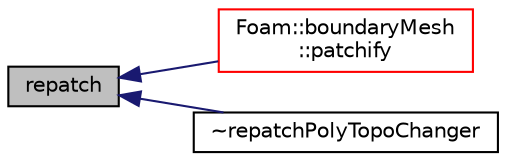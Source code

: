 digraph "repatch"
{
  bgcolor="transparent";
  edge [fontname="Helvetica",fontsize="10",labelfontname="Helvetica",labelfontsize="10"];
  node [fontname="Helvetica",fontsize="10",shape=record];
  rankdir="LR";
  Node3122 [label="repatch",height=0.2,width=0.4,color="black", fillcolor="grey75", style="filled", fontcolor="black"];
  Node3122 -> Node3123 [dir="back",color="midnightblue",fontsize="10",style="solid",fontname="Helvetica"];
  Node3123 [label="Foam::boundaryMesh\l::patchify",height=0.2,width=0.4,color="red",URL="$a22169.html#ae2705f64a0b5d9d61dc1b67afa50a160",tooltip="Take over patches onto polyMesh from nearest face in *this. "];
  Node3122 -> Node3127 [dir="back",color="midnightblue",fontsize="10",style="solid",fontname="Helvetica"];
  Node3127 [label="~repatchPolyTopoChanger",height=0.2,width=0.4,color="black",URL="$a22501.html#ae5947c3381cede93873ff1e1f9e0d0ec",tooltip="Destructor. "];
}
